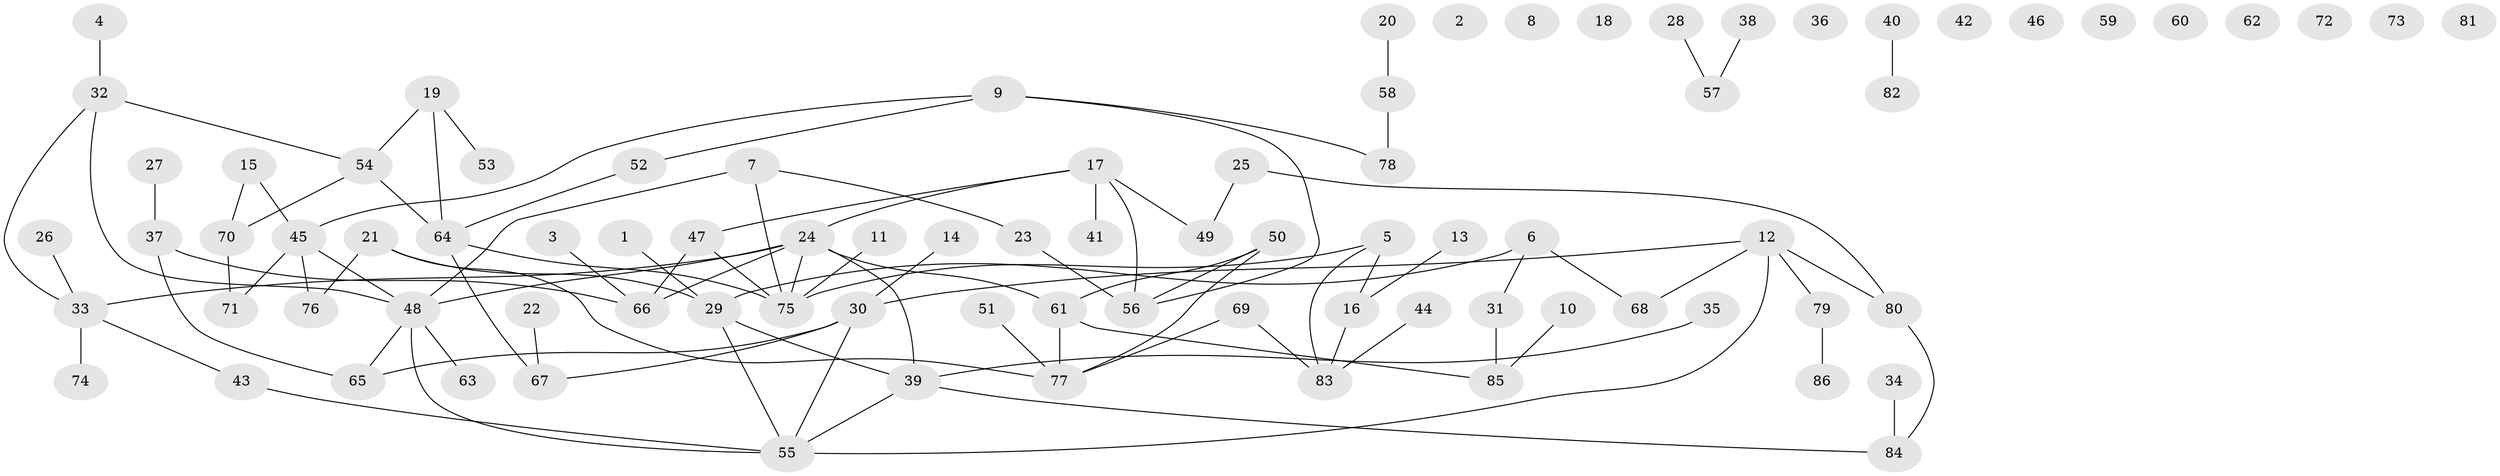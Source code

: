 // Generated by graph-tools (version 1.1) at 2025/39/03/09/25 04:39:10]
// undirected, 86 vertices, 99 edges
graph export_dot {
graph [start="1"]
  node [color=gray90,style=filled];
  1;
  2;
  3;
  4;
  5;
  6;
  7;
  8;
  9;
  10;
  11;
  12;
  13;
  14;
  15;
  16;
  17;
  18;
  19;
  20;
  21;
  22;
  23;
  24;
  25;
  26;
  27;
  28;
  29;
  30;
  31;
  32;
  33;
  34;
  35;
  36;
  37;
  38;
  39;
  40;
  41;
  42;
  43;
  44;
  45;
  46;
  47;
  48;
  49;
  50;
  51;
  52;
  53;
  54;
  55;
  56;
  57;
  58;
  59;
  60;
  61;
  62;
  63;
  64;
  65;
  66;
  67;
  68;
  69;
  70;
  71;
  72;
  73;
  74;
  75;
  76;
  77;
  78;
  79;
  80;
  81;
  82;
  83;
  84;
  85;
  86;
  1 -- 29;
  3 -- 66;
  4 -- 32;
  5 -- 16;
  5 -- 75;
  5 -- 83;
  6 -- 29;
  6 -- 31;
  6 -- 68;
  7 -- 23;
  7 -- 48;
  7 -- 75;
  9 -- 45;
  9 -- 52;
  9 -- 56;
  9 -- 78;
  10 -- 85;
  11 -- 75;
  12 -- 30;
  12 -- 55;
  12 -- 68;
  12 -- 79;
  12 -- 80;
  13 -- 16;
  14 -- 30;
  15 -- 45;
  15 -- 70;
  16 -- 83;
  17 -- 24;
  17 -- 41;
  17 -- 47;
  17 -- 49;
  17 -- 56;
  19 -- 53;
  19 -- 54;
  19 -- 64;
  20 -- 58;
  21 -- 29;
  21 -- 76;
  21 -- 77;
  22 -- 67;
  23 -- 56;
  24 -- 33;
  24 -- 39;
  24 -- 48;
  24 -- 61;
  24 -- 66;
  24 -- 75;
  25 -- 49;
  25 -- 80;
  26 -- 33;
  27 -- 37;
  28 -- 57;
  29 -- 39;
  29 -- 55;
  30 -- 55;
  30 -- 65;
  30 -- 67;
  31 -- 85;
  32 -- 33;
  32 -- 48;
  32 -- 54;
  33 -- 43;
  33 -- 74;
  34 -- 84;
  35 -- 39;
  37 -- 65;
  37 -- 66;
  38 -- 57;
  39 -- 55;
  39 -- 84;
  40 -- 82;
  43 -- 55;
  44 -- 83;
  45 -- 48;
  45 -- 71;
  45 -- 76;
  47 -- 66;
  47 -- 75;
  48 -- 55;
  48 -- 63;
  48 -- 65;
  50 -- 56;
  50 -- 61;
  50 -- 77;
  51 -- 77;
  52 -- 64;
  54 -- 64;
  54 -- 70;
  58 -- 78;
  61 -- 77;
  61 -- 85;
  64 -- 67;
  64 -- 75;
  69 -- 77;
  69 -- 83;
  70 -- 71;
  79 -- 86;
  80 -- 84;
}
